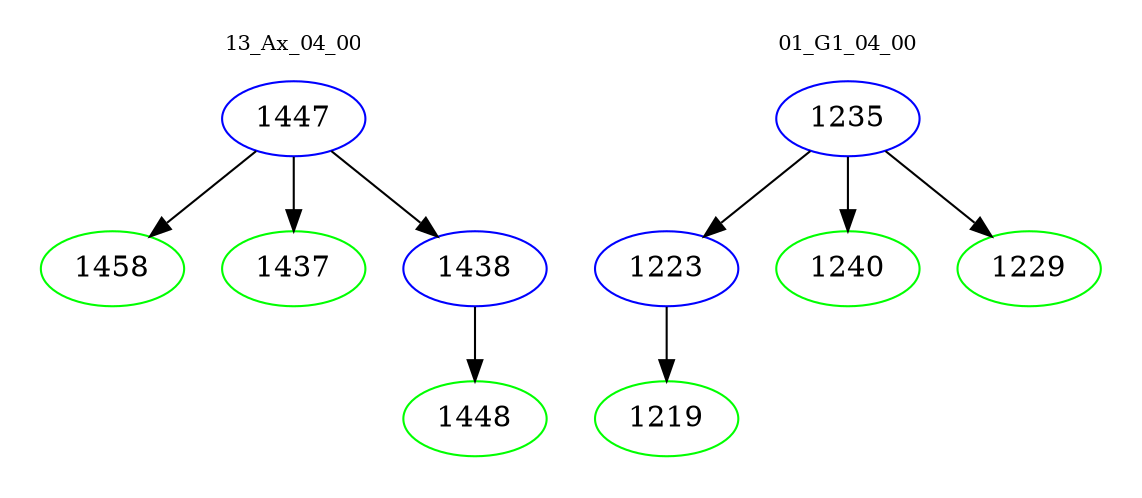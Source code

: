 digraph{
subgraph cluster_0 {
color = white
label = "13_Ax_04_00";
fontsize=10;
T0_1447 [label="1447", color="blue"]
T0_1447 -> T0_1458 [color="black"]
T0_1458 [label="1458", color="green"]
T0_1447 -> T0_1437 [color="black"]
T0_1437 [label="1437", color="green"]
T0_1447 -> T0_1438 [color="black"]
T0_1438 [label="1438", color="blue"]
T0_1438 -> T0_1448 [color="black"]
T0_1448 [label="1448", color="green"]
}
subgraph cluster_1 {
color = white
label = "01_G1_04_00";
fontsize=10;
T1_1235 [label="1235", color="blue"]
T1_1235 -> T1_1223 [color="black"]
T1_1223 [label="1223", color="blue"]
T1_1223 -> T1_1219 [color="black"]
T1_1219 [label="1219", color="green"]
T1_1235 -> T1_1240 [color="black"]
T1_1240 [label="1240", color="green"]
T1_1235 -> T1_1229 [color="black"]
T1_1229 [label="1229", color="green"]
}
}
